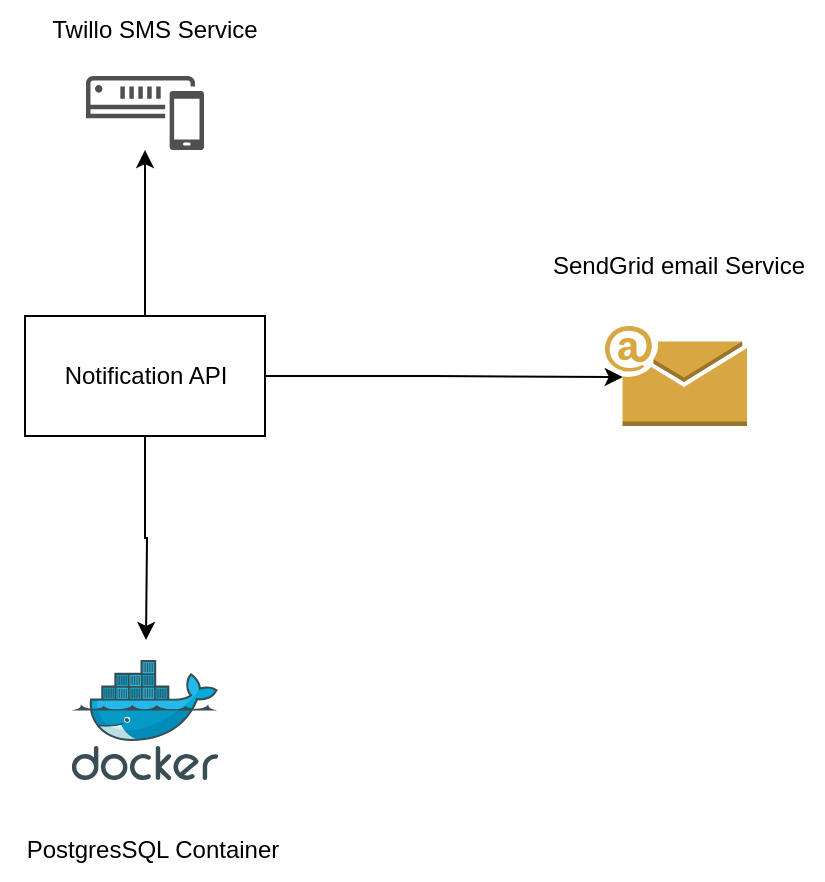 <mxfile version="20.8.16" type="device"><diagram name="Página-1" id="OLntJxs6TasDMBFDOpvj"><mxGraphModel dx="734" dy="480" grid="1" gridSize="10" guides="1" tooltips="1" connect="1" arrows="1" fold="1" page="1" pageScale="1" pageWidth="1654" pageHeight="2336" math="0" shadow="0"><root><mxCell id="0"/><mxCell id="1" parent="0"/><mxCell id="W15Hz-Y-N2chc8mfou36-11" style="edgeStyle=orthogonalEdgeStyle;rounded=0;orthogonalLoop=1;jettySize=auto;html=1;exitX=0.5;exitY=1;exitDx=0;exitDy=0;" edge="1" parent="1" source="W15Hz-Y-N2chc8mfou36-1"><mxGeometry relative="1" as="geometry"><mxPoint x="581" y="460" as="targetPoint"/></mxGeometry></mxCell><mxCell id="W15Hz-Y-N2chc8mfou36-13" style="edgeStyle=orthogonalEdgeStyle;rounded=0;orthogonalLoop=1;jettySize=auto;html=1;exitX=0.5;exitY=0;exitDx=0;exitDy=0;" edge="1" parent="1" source="W15Hz-Y-N2chc8mfou36-1" target="W15Hz-Y-N2chc8mfou36-6"><mxGeometry relative="1" as="geometry"/></mxCell><mxCell id="W15Hz-Y-N2chc8mfou36-1" value="" style="rounded=0;whiteSpace=wrap;html=1;" vertex="1" parent="1"><mxGeometry x="520.5" y="298" width="120" height="60" as="geometry"/></mxCell><mxCell id="W15Hz-Y-N2chc8mfou36-12" style="edgeStyle=orthogonalEdgeStyle;rounded=0;orthogonalLoop=1;jettySize=auto;html=1;exitX=1;exitY=0.5;exitDx=0;exitDy=0;entryX=0.125;entryY=0.51;entryDx=0;entryDy=0;entryPerimeter=0;" edge="1" parent="1" source="W15Hz-Y-N2chc8mfou36-2" target="W15Hz-Y-N2chc8mfou36-5"><mxGeometry relative="1" as="geometry"/></mxCell><mxCell id="W15Hz-Y-N2chc8mfou36-2" value="Notification API" style="text;html=1;strokeColor=none;fillColor=none;align=center;verticalAlign=middle;whiteSpace=wrap;rounded=0;" vertex="1" parent="1"><mxGeometry x="520.5" y="313" width="120" height="30" as="geometry"/></mxCell><mxCell id="W15Hz-Y-N2chc8mfou36-5" value="" style="outlineConnect=0;dashed=0;verticalLabelPosition=bottom;verticalAlign=top;align=center;html=1;shape=mxgraph.aws3.email;fillColor=#D9A741;gradientColor=none;" vertex="1" parent="1"><mxGeometry x="810.5" y="303" width="71" height="50" as="geometry"/></mxCell><mxCell id="W15Hz-Y-N2chc8mfou36-6" value="" style="sketch=0;pointerEvents=1;shadow=0;dashed=0;html=1;strokeColor=none;fillColor=#505050;labelPosition=center;verticalLabelPosition=bottom;verticalAlign=top;outlineConnect=0;align=center;shape=mxgraph.office.communications.sms_gateway;" vertex="1" parent="1"><mxGeometry x="551" y="178" width="59" height="37" as="geometry"/></mxCell><mxCell id="W15Hz-Y-N2chc8mfou36-7" value="Twillo SMS Service" style="text;html=1;strokeColor=none;fillColor=none;align=center;verticalAlign=middle;whiteSpace=wrap;rounded=0;" vertex="1" parent="1"><mxGeometry x="520" y="140" width="130.5" height="30" as="geometry"/></mxCell><mxCell id="W15Hz-Y-N2chc8mfou36-8" value="SendGrid email Service" style="text;html=1;strokeColor=none;fillColor=none;align=center;verticalAlign=middle;whiteSpace=wrap;rounded=0;" vertex="1" parent="1"><mxGeometry x="775" y="258" width="144.5" height="30" as="geometry"/></mxCell><mxCell id="W15Hz-Y-N2chc8mfou36-9" value="" style="sketch=0;aspect=fixed;html=1;points=[];align=center;image;fontSize=12;image=img/lib/mscae/Docker.svg;" vertex="1" parent="1"><mxGeometry x="543.91" y="470" width="73.17" height="60" as="geometry"/></mxCell><mxCell id="W15Hz-Y-N2chc8mfou36-10" value="PostgresSQL Container" style="text;html=1;strokeColor=none;fillColor=none;align=center;verticalAlign=middle;whiteSpace=wrap;rounded=0;" vertex="1" parent="1"><mxGeometry x="508" y="550" width="152.92" height="30" as="geometry"/></mxCell></root></mxGraphModel></diagram></mxfile>
